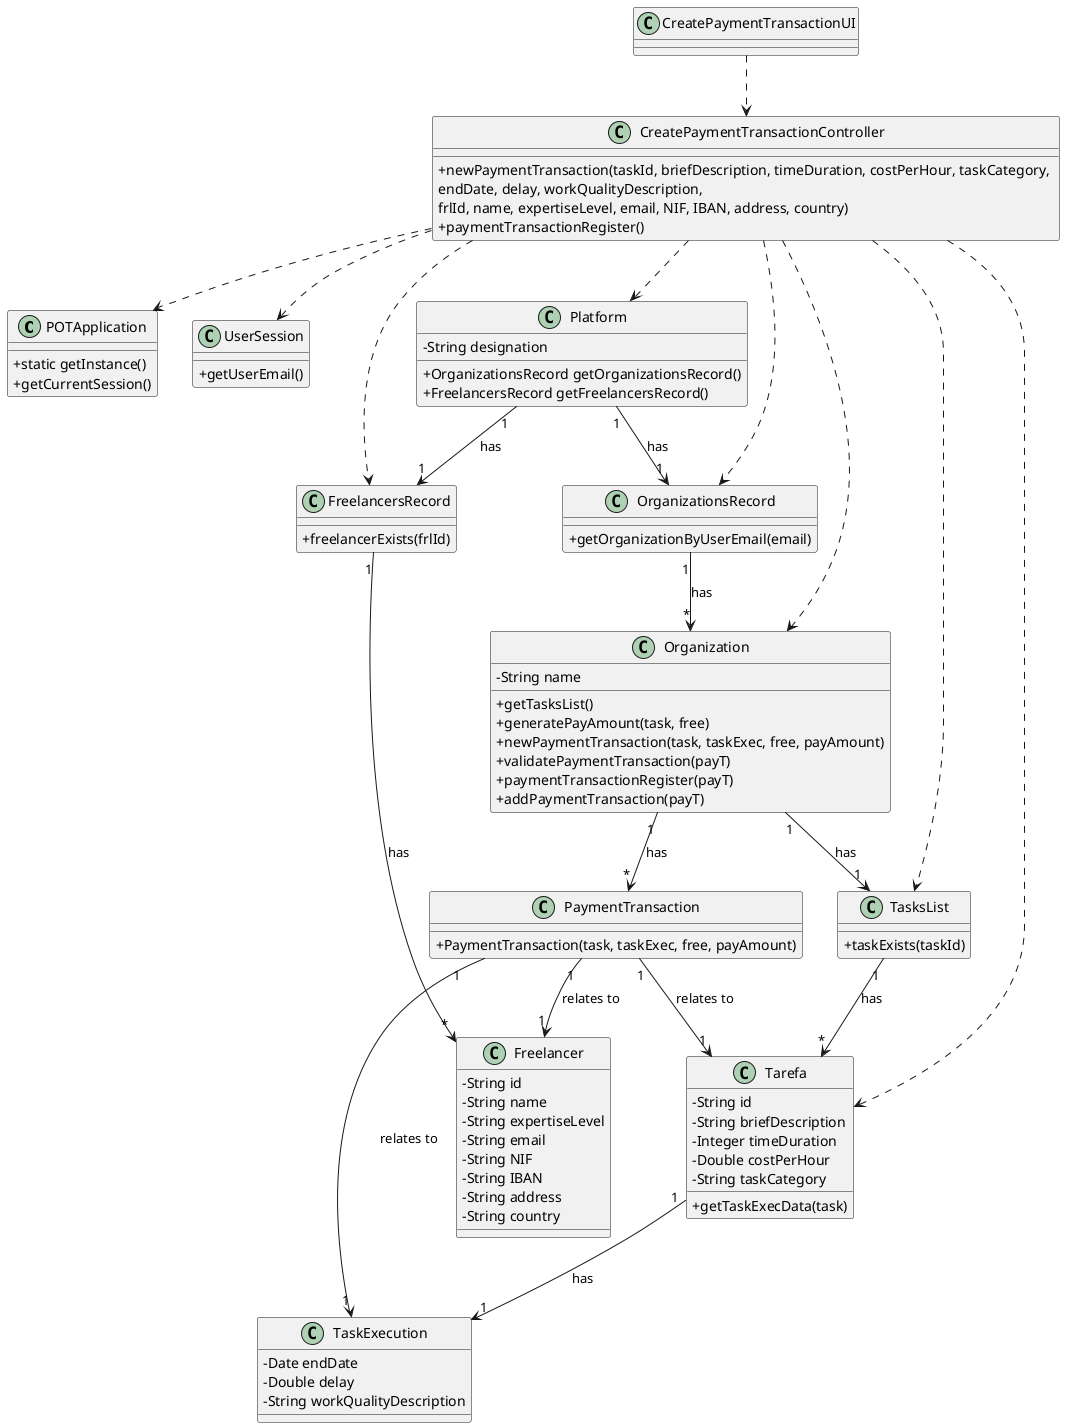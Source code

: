 @startuml
skinparam classAttributeIconSize 0

class POTApplication
{
  +static getInstance()
  +getCurrentSession()
}

class UserSession
{
  +getUserEmail()
}

class Tarefa {
  -String id
  -String briefDescription
  -Integer timeDuration
  -Double costPerHour
  -String taskCategory
  +getTaskExecData(task)
}

class Freelancer {
  -String id
  -String name
  -String expertiseLevel
  -String email
  -String NIF
  -String IBAN
  -String address
  -String country
}

class Organization {
  -String name
  +getTasksList()
  +generatePayAmount(task, free)
  +newPaymentTransaction(task, taskExec, free, payAmount)
  +validatePaymentTransaction(payT)
  +paymentTransactionRegister(payT)
  +addPaymentTransaction(payT)
}

class TasksList {
  +taskExists(taskId)
}

class Platform {
  -String designation
  +OrganizationsRecord getOrganizationsRecord()
  +FreelancersRecord getFreelancersRecord()
}

class FreelancersRecord {
  +freelancerExists(frlId)
}

class OrganizationsRecord  {
  +getOrganizationByUserEmail(email)
}

class CreatePaymentTransactionController {
  +newPaymentTransaction(taskId, briefDescription, timeDuration, costPerHour, taskCategory, \nendDate, delay, workQualityDescription, \nfrlId, name, expertiseLevel, email, NIF, IBAN, address, country)
  +paymentTransactionRegister()
}

class CreatePaymentTransactionUI {
}

class PaymentTransaction{
  +PaymentTransaction(task, taskExec, free, payAmount)
}

class TaskExecution {
 -Date endDate
 -Double delay
 -String workQualityDescription
}

CreatePaymentTransactionUI ..> CreatePaymentTransactionController
CreatePaymentTransactionController ..> Platform
CreatePaymentTransactionController ..> Tarefa
CreatePaymentTransactionController ..> Organization
CreatePaymentTransactionController ..> POTApplication
CreatePaymentTransactionController ..> UserSession
CreatePaymentTransactionController ..> TasksList
CreatePaymentTransactionController ..> FreelancersRecord
CreatePaymentTransactionController ..> OrganizationsRecord
Platform "1" --> "1" FreelancersRecord : has
Platform "1" --> "1" OrganizationsRecord : has

FreelancersRecord "1" --> "*" Freelancer : has
OrganizationsRecord "1" --> "*" Organization : has
Organization "1" --> "1" TasksList : has
Organization "1" --> "*" PaymentTransaction : has
TasksList "1" --> "*" Tarefa : has
Tarefa "1" --> "1" TaskExecution : has

PaymentTransaction "1" --> "1" Freelancer : relates to
PaymentTransaction "1" --> "1" Tarefa : relates to
PaymentTransaction "1" --> "1" TaskExecution : relates to

@enduml